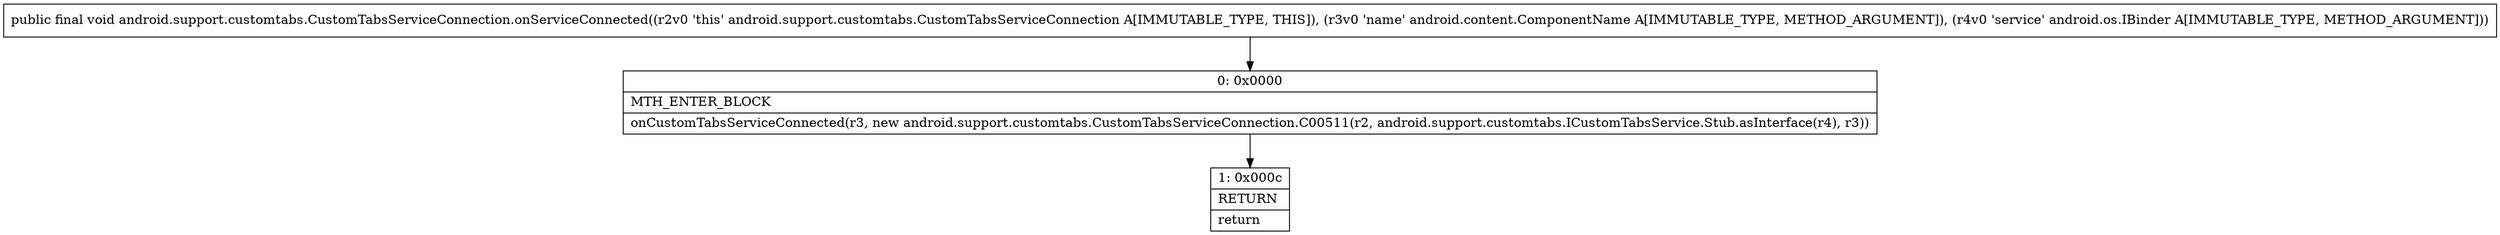 digraph "CFG forandroid.support.customtabs.CustomTabsServiceConnection.onServiceConnected(Landroid\/content\/ComponentName;Landroid\/os\/IBinder;)V" {
Node_0 [shape=record,label="{0\:\ 0x0000|MTH_ENTER_BLOCK\l|onCustomTabsServiceConnected(r3, new android.support.customtabs.CustomTabsServiceConnection.C00511(r2, android.support.customtabs.ICustomTabsService.Stub.asInterface(r4), r3))\l}"];
Node_1 [shape=record,label="{1\:\ 0x000c|RETURN\l|return\l}"];
MethodNode[shape=record,label="{public final void android.support.customtabs.CustomTabsServiceConnection.onServiceConnected((r2v0 'this' android.support.customtabs.CustomTabsServiceConnection A[IMMUTABLE_TYPE, THIS]), (r3v0 'name' android.content.ComponentName A[IMMUTABLE_TYPE, METHOD_ARGUMENT]), (r4v0 'service' android.os.IBinder A[IMMUTABLE_TYPE, METHOD_ARGUMENT])) }"];
MethodNode -> Node_0;
Node_0 -> Node_1;
}

